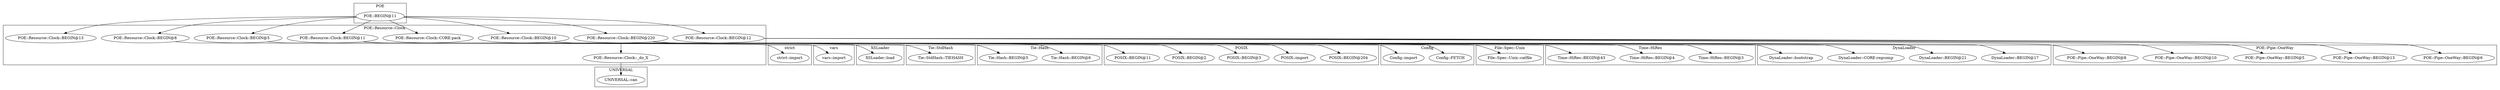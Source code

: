 digraph {
graph [overlap=false]
subgraph cluster_Config {
	label="Config";
	"Config::FETCH";
	"Config::import";
}
subgraph cluster_UNIVERSAL {
	label="UNIVERSAL";
	"UNIVERSAL::can";
}
subgraph cluster_strict {
	label="strict";
	"strict::import";
}
subgraph cluster_XSLoader {
	label="XSLoader";
	"XSLoader::load";
}
subgraph cluster_POE_Pipe_OneWay {
	label="POE::Pipe::OneWay";
	"POE::Pipe::OneWay::BEGIN@8";
	"POE::Pipe::OneWay::BEGIN@6";
	"POE::Pipe::OneWay::BEGIN@13";
	"POE::Pipe::OneWay::BEGIN@5";
	"POE::Pipe::OneWay::BEGIN@10";
}
subgraph cluster_Tie_StdHash {
	label="Tie::StdHash";
	"Tie::StdHash::TIEHASH";
}
subgraph cluster_POE {
	label="POE";
	"POE::BEGIN@11";
}
subgraph cluster_vars {
	label="vars";
	"vars::import";
}
subgraph cluster_POE_Resource_Clock {
	label="POE::Resource::Clock";
	"POE::Resource::Clock::BEGIN@8";
	"POE::Resource::Clock::BEGIN@5";
	"POE::Resource::Clock::BEGIN@11";
	"POE::Resource::Clock::CORE:pack";
	"POE::Resource::Clock::BEGIN@10";
	"POE::Resource::Clock::BEGIN@220";
	"POE::Resource::Clock::_do_X";
	"POE::Resource::Clock::BEGIN@12";
	"POE::Resource::Clock::BEGIN@13";
}
subgraph cluster_File_Spec_Unix {
	label="File::Spec::Unix";
	"File::Spec::Unix::catfile";
}
subgraph cluster_Time_HiRes {
	label="Time::HiRes";
	"Time::HiRes::BEGIN@3";
	"Time::HiRes::BEGIN@4";
	"Time::HiRes::BEGIN@43";
}
subgraph cluster_Tie_Hash {
	label="Tie::Hash";
	"Tie::Hash::BEGIN@6";
	"Tie::Hash::BEGIN@5";
}
subgraph cluster_DynaLoader {
	label="DynaLoader";
	"DynaLoader::CORE:regcomp";
	"DynaLoader::bootstrap";
	"DynaLoader::BEGIN@17";
	"DynaLoader::BEGIN@21";
}
subgraph cluster_POSIX {
	label="POSIX";
	"POSIX::BEGIN@11";
	"POSIX::BEGIN@204";
	"POSIX::import";
	"POSIX::BEGIN@3";
	"POSIX::BEGIN@2";
}
"POE::BEGIN@11" -> "POE::Resource::Clock::CORE:pack";
"POE::Resource::Clock::BEGIN@8" -> "strict::import";
"POE::Resource::Clock::BEGIN@11" -> "POSIX::BEGIN@3";
"POE::Resource::Clock::BEGIN@220" -> "DynaLoader::bootstrap";
"POE::BEGIN@11" -> "POE::Resource::Clock::BEGIN@10";
"POE::Resource::Clock::BEGIN@12" -> "POE::Pipe::OneWay::BEGIN@5";
"POE::Resource::Clock::BEGIN@11" -> "POSIX::BEGIN@204";
"POE::Resource::Clock::BEGIN@11" -> "Tie::Hash::BEGIN@5";
"POE::Resource::Clock::_do_X" -> "UNIVERSAL::can";
"POE::Resource::Clock::BEGIN@12" -> "POE::Pipe::OneWay::BEGIN@8";
"POE::BEGIN@11" -> "POE::Resource::Clock::BEGIN@8";
"POE::Resource::Clock::BEGIN@12" -> "POE::Pipe::OneWay::BEGIN@13";
"POE::Resource::Clock::BEGIN@220" -> "Time::HiRes::BEGIN@43";
"POE::Resource::Clock::BEGIN@220" -> "POE::Resource::Clock::_do_X";
"POE::BEGIN@11" -> "POE::Resource::Clock::BEGIN@12";
"POE::Resource::Clock::BEGIN@11" -> "Tie::Hash::BEGIN@6";
"POE::BEGIN@11" -> "POE::Resource::Clock::BEGIN@11";
"POE::BEGIN@11" -> "POE::Resource::Clock::BEGIN@220";
"POE::Resource::Clock::BEGIN@11" -> "POSIX::BEGIN@2";
"POE::BEGIN@11" -> "POE::Resource::Clock::BEGIN@13";
"POE::Resource::Clock::BEGIN@220" -> "DynaLoader::CORE:regcomp";
"POE::Resource::Clock::BEGIN@220" -> "File::Spec::Unix::catfile";
"POE::Resource::Clock::BEGIN@11" -> "XSLoader::load";
"POE::Resource::Clock::BEGIN@220" -> "Time::HiRes::BEGIN@3";
"POE::Resource::Clock::BEGIN@220" -> "Time::HiRes::BEGIN@4";
"POE::Resource::Clock::BEGIN@12" -> "POE::Pipe::OneWay::BEGIN@6";
"POE::Resource::Clock::BEGIN@11" -> "POSIX::BEGIN@11";
"POE::BEGIN@11" -> "POE::Resource::Clock::BEGIN@5";
"POE::Resource::Clock::BEGIN@220" -> "DynaLoader::BEGIN@17";
"POE::Resource::Clock::BEGIN@220" -> "DynaLoader::BEGIN@21";
"POE::Resource::Clock::BEGIN@11" -> "POSIX::import";
"POE::Resource::Clock::BEGIN@5" -> "vars::import";
"POE::Resource::Clock::BEGIN@10" -> "Config::import";
"POE::Resource::Clock::BEGIN@11" -> "Tie::StdHash::TIEHASH";
"POE::Resource::Clock::BEGIN@220" -> "Config::FETCH";
"POE::Resource::Clock::BEGIN@12" -> "POE::Pipe::OneWay::BEGIN@10";
}
